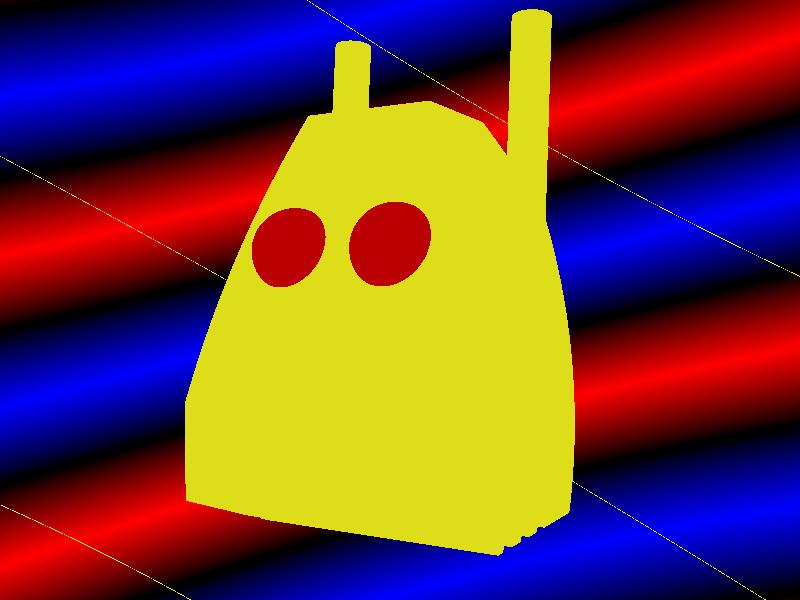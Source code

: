 /*  Robot. POV-object By Robert Brotherus 1994

*/

global_settings {
  assumed_gamma 2
}


#include "colors.inc"
#include "textures.inc"

camera {
  location < 0, 10, -20 >
  right     x*image_width/image_height
  up < 0, 1, 0 >
  direction < 0, 0, 1.5 >
  look_at < 0, 10, 0 >
}

light_source { < -5, 10, -10 > color White }
light_source { < 10, 5, 0 > color White }

sphere { < 0, 0, 0 >, 1
texture {
  pigment { gradient < 0, 1, 0 >
    color_map {
      [ 0 color Blue ] [ 0.25 color Black ]
      [ 0.50 color Red ] [ 0.75 color Black ]
      [ 1.00 color Blue ]
    }
    scale 0.3
    rotate z*15
  }
  finish { diffuse 0 ambient 1.0 }
}
texture {
  pigment { gradient < 0, 1, 0 >
    color_map {
      [ 0,0.5 color Clear color Clear] [ 0.75 color Yellow ]
      [ 1.00 color Clear ]
    }
    scale 0.3
    rotate z*-30
  }
  finish { diffuse 0 ambient 1.0 }
}
scale 10000
}

#declare Head_part1 = box { < -0.07, 0, -1.3 >, < 0.07, 2, -1.05 > }

#declare Head_part2 =
  box { < -1.1, 0, 0 >, < 1.1, 1, 0.15 > rotate x*20 }

#declare Head = union {
  intersection {
    difference {
      box { < -1, 0, -1.2 >, < 1, 3, 1 > }
      plane { -y, 1 rotate -70*x translate y*7.2 }
      plane { y, 1 rotate 20*x translate y*-1.2 }
      plane { -y, 1 rotate 45*x translate y*4.8 }
      object { Head_part1 }
      object { Head_part1 translate x*0.3}
      object { Head_part1 translate x*-0.3}
      object { Head_part1 translate x*0.6}
      object { Head_part1 translate x*-0.6}
      object { Head_part2 }
      object { Head_part2 translate z*0.3 }
      object { Head_part2 translate z*-0.3 }
      object { Head_part2 translate z*-0.6 }
    }
    cylinder { < -4.5, 0.7, -1.5 >, < -4.5, 0.7, 1.5 >, 5.5 }
    cylinder { < 4.5, 0.7, -1.5 >, < 4.5, 0.7, 1.5 >, 5.5 }
  }
  cylinder { < 0.8, 0.2, 0.3 >, < 0.8, 3.8, 0.6 >, 0.15 }
  cylinder { < -0.8, 0.2, 0.3 >, < -0.8, 3.8, 0.6 >, 0.15 }
  union {
    sphere { < -0.4, 2, -0.75 >, 0.3 }
    sphere { < 0.4, 2, -0.75 >, 0.3 }
    texture {
      pigment { color red 0.7 }
      finish { specular 1 roughness 0.02 }
    }
  }
  texture { Gold_Metal }
}

object { Head scale 3 translate y*5 rotate 30*y }